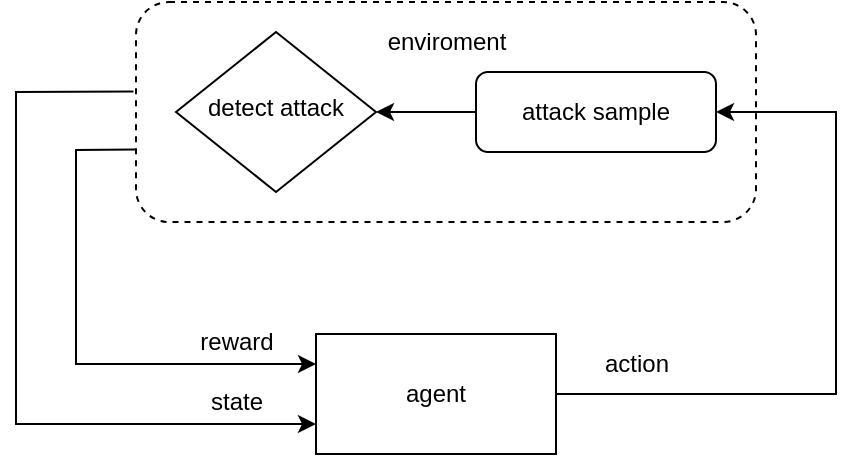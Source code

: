 <mxfile version="20.5.3" type="github">
  <diagram id="C5RBs43oDa-KdzZeNtuy" name="Page-1">
    <mxGraphModel dx="811" dy="510" grid="0" gridSize="10" guides="1" tooltips="1" connect="1" arrows="1" fold="1" page="1" pageScale="1" pageWidth="827" pageHeight="1169" math="0" shadow="0">
      <root>
        <mxCell id="WIyWlLk6GJQsqaUBKTNV-0" />
        <mxCell id="WIyWlLk6GJQsqaUBKTNV-1" parent="WIyWlLk6GJQsqaUBKTNV-0" />
        <mxCell id="MlXBEPw6zmTxmzn-9YwR-11" value="" style="group" vertex="1" connectable="0" parent="WIyWlLk6GJQsqaUBKTNV-1">
          <mxGeometry x="90" y="155" width="410" height="226" as="geometry" />
        </mxCell>
        <mxCell id="WIyWlLk6GJQsqaUBKTNV-6" value="detect attack" style="rhombus;whiteSpace=wrap;html=1;shadow=0;fontFamily=Helvetica;fontSize=12;align=center;strokeWidth=1;spacing=6;spacingTop=-4;" parent="MlXBEPw6zmTxmzn-9YwR-11" vertex="1">
          <mxGeometry x="80" y="15" width="100" height="80" as="geometry" />
        </mxCell>
        <mxCell id="MlXBEPw6zmTxmzn-9YwR-0" value="" style="rounded=1;whiteSpace=wrap;html=1;gradientColor=none;fillColor=none;dashed=1;horizontal=1;" vertex="1" parent="MlXBEPw6zmTxmzn-9YwR-11">
          <mxGeometry x="60" width="310" height="110" as="geometry" />
        </mxCell>
        <mxCell id="WIyWlLk6GJQsqaUBKTNV-7" value="attack sample" style="rounded=1;whiteSpace=wrap;html=1;fontSize=12;glass=0;strokeWidth=1;shadow=0;" parent="MlXBEPw6zmTxmzn-9YwR-11" vertex="1">
          <mxGeometry x="230" y="35" width="120" height="40" as="geometry" />
        </mxCell>
        <mxCell id="MlXBEPw6zmTxmzn-9YwR-3" value="" style="endArrow=classic;html=1;rounded=0;exitX=0;exitY=0.5;exitDx=0;exitDy=0;" edge="1" parent="MlXBEPw6zmTxmzn-9YwR-11" source="WIyWlLk6GJQsqaUBKTNV-7">
          <mxGeometry width="50" height="50" relative="1" as="geometry">
            <mxPoint x="130" y="105" as="sourcePoint" />
            <mxPoint x="180" y="55" as="targetPoint" />
          </mxGeometry>
        </mxCell>
        <mxCell id="MlXBEPw6zmTxmzn-9YwR-4" value="agent" style="rounded=0;whiteSpace=wrap;html=1;fillColor=default;gradientColor=none;" vertex="1" parent="MlXBEPw6zmTxmzn-9YwR-11">
          <mxGeometry x="150" y="166" width="120" height="60" as="geometry" />
        </mxCell>
        <mxCell id="MlXBEPw6zmTxmzn-9YwR-5" value="" style="endArrow=classic;html=1;rounded=0;exitX=1;exitY=0.5;exitDx=0;exitDy=0;entryX=1;entryY=0.5;entryDx=0;entryDy=0;" edge="1" parent="MlXBEPw6zmTxmzn-9YwR-11" source="MlXBEPw6zmTxmzn-9YwR-4" target="WIyWlLk6GJQsqaUBKTNV-7">
          <mxGeometry width="50" height="50" relative="1" as="geometry">
            <mxPoint x="200" y="155" as="sourcePoint" />
            <mxPoint x="250" y="105" as="targetPoint" />
            <Array as="points">
              <mxPoint x="410" y="196" />
              <mxPoint x="410" y="135" />
              <mxPoint x="410" y="55" />
            </Array>
          </mxGeometry>
        </mxCell>
        <mxCell id="MlXBEPw6zmTxmzn-9YwR-6" value="" style="endArrow=classic;html=1;rounded=0;exitX=0;exitY=0.671;exitDx=0;exitDy=0;exitPerimeter=0;entryX=0;entryY=0.25;entryDx=0;entryDy=0;" edge="1" parent="MlXBEPw6zmTxmzn-9YwR-11" source="MlXBEPw6zmTxmzn-9YwR-0" target="MlXBEPw6zmTxmzn-9YwR-4">
          <mxGeometry width="50" height="50" relative="1" as="geometry">
            <mxPoint x="200" y="155" as="sourcePoint" />
            <mxPoint x="250" y="105" as="targetPoint" />
            <Array as="points">
              <mxPoint x="30" y="74" />
              <mxPoint x="30" y="181" />
            </Array>
          </mxGeometry>
        </mxCell>
        <mxCell id="MlXBEPw6zmTxmzn-9YwR-7" value="" style="endArrow=classic;html=1;rounded=0;exitX=-0.004;exitY=0.407;exitDx=0;exitDy=0;exitPerimeter=0;entryX=0;entryY=0.75;entryDx=0;entryDy=0;" edge="1" parent="MlXBEPw6zmTxmzn-9YwR-11" source="MlXBEPw6zmTxmzn-9YwR-0" target="MlXBEPw6zmTxmzn-9YwR-4">
          <mxGeometry width="50" height="50" relative="1" as="geometry">
            <mxPoint x="200" y="155" as="sourcePoint" />
            <mxPoint x="250" y="105" as="targetPoint" />
            <Array as="points">
              <mxPoint y="45" />
              <mxPoint y="211" />
            </Array>
          </mxGeometry>
        </mxCell>
        <mxCell id="MlXBEPw6zmTxmzn-9YwR-8" value="action" style="text;html=1;align=center;verticalAlign=middle;resizable=0;points=[];autosize=1;strokeColor=none;fillColor=none;" vertex="1" parent="MlXBEPw6zmTxmzn-9YwR-11">
          <mxGeometry x="280" y="166" width="60" height="30" as="geometry" />
        </mxCell>
        <mxCell id="MlXBEPw6zmTxmzn-9YwR-9" value="reward" style="text;html=1;align=center;verticalAlign=middle;resizable=0;points=[];autosize=1;strokeColor=none;fillColor=none;" vertex="1" parent="MlXBEPw6zmTxmzn-9YwR-11">
          <mxGeometry x="80" y="155" width="60" height="30" as="geometry" />
        </mxCell>
        <mxCell id="MlXBEPw6zmTxmzn-9YwR-10" value="state" style="text;html=1;align=center;verticalAlign=middle;resizable=0;points=[];autosize=1;strokeColor=none;fillColor=none;" vertex="1" parent="MlXBEPw6zmTxmzn-9YwR-11">
          <mxGeometry x="85" y="185" width="50" height="30" as="geometry" />
        </mxCell>
        <mxCell id="MlXBEPw6zmTxmzn-9YwR-12" value="enviroment" style="text;html=1;align=center;verticalAlign=middle;resizable=0;points=[];autosize=1;strokeColor=none;fillColor=none;" vertex="1" parent="MlXBEPw6zmTxmzn-9YwR-11">
          <mxGeometry x="175" y="5" width="80" height="30" as="geometry" />
        </mxCell>
      </root>
    </mxGraphModel>
  </diagram>
</mxfile>
